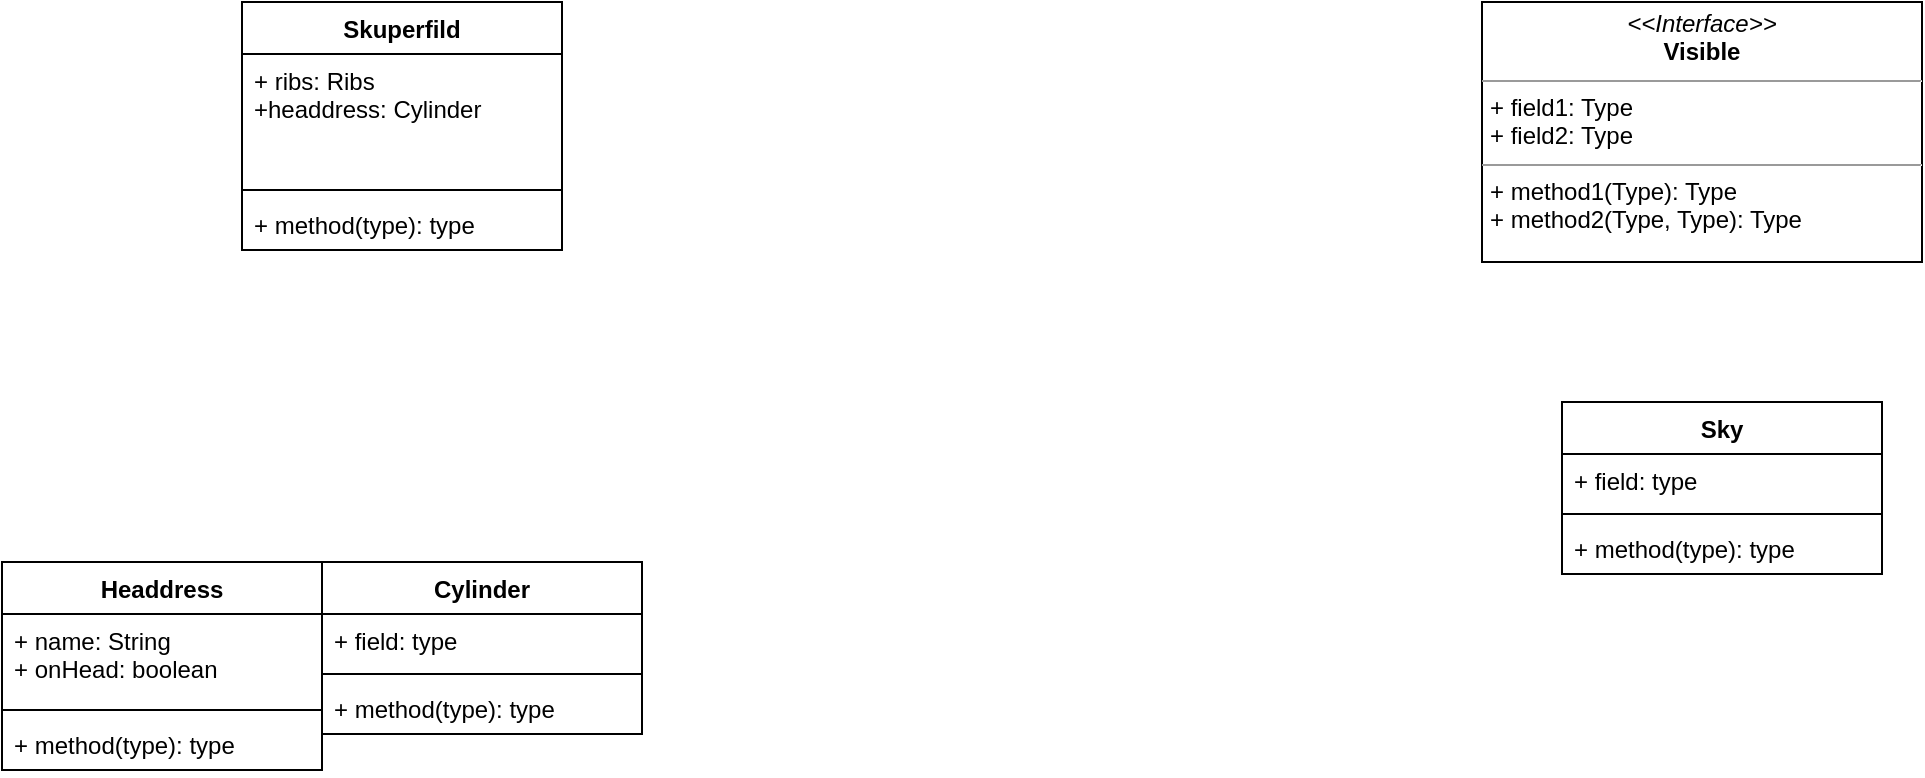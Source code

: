 <mxfile version="20.6.0" type="github">
  <diagram name="Page-1" id="e7e014a7-5840-1c2e-5031-d8a46d1fe8dd">
    <mxGraphModel dx="1422" dy="762" grid="1" gridSize="10" guides="1" tooltips="1" connect="1" arrows="1" fold="1" page="1" pageScale="1" pageWidth="1169" pageHeight="826" background="none" math="0" shadow="0">
      <root>
        <mxCell id="0" />
        <mxCell id="1" parent="0" />
        <mxCell id="ExaS_0lybbv_uDrcec1p-42" value="Skuperfild" style="swimlane;fontStyle=1;align=center;verticalAlign=top;childLayout=stackLayout;horizontal=1;startSize=26;horizontalStack=0;resizeParent=1;resizeParentMax=0;resizeLast=0;collapsible=1;marginBottom=0;" vertex="1" parent="1">
          <mxGeometry x="260" y="40" width="160" height="124" as="geometry" />
        </mxCell>
        <mxCell id="ExaS_0lybbv_uDrcec1p-43" value="+ ribs: Ribs&#xa;+headdress: Cylinder" style="text;strokeColor=none;fillColor=none;align=left;verticalAlign=top;spacingLeft=4;spacingRight=4;overflow=hidden;rotatable=0;points=[[0,0.5],[1,0.5]];portConstraint=eastwest;" vertex="1" parent="ExaS_0lybbv_uDrcec1p-42">
          <mxGeometry y="26" width="160" height="64" as="geometry" />
        </mxCell>
        <mxCell id="ExaS_0lybbv_uDrcec1p-44" value="" style="line;strokeWidth=1;fillColor=none;align=left;verticalAlign=middle;spacingTop=-1;spacingLeft=3;spacingRight=3;rotatable=0;labelPosition=right;points=[];portConstraint=eastwest;strokeColor=inherit;" vertex="1" parent="ExaS_0lybbv_uDrcec1p-42">
          <mxGeometry y="90" width="160" height="8" as="geometry" />
        </mxCell>
        <mxCell id="ExaS_0lybbv_uDrcec1p-45" value="+ method(type): type" style="text;strokeColor=none;fillColor=none;align=left;verticalAlign=top;spacingLeft=4;spacingRight=4;overflow=hidden;rotatable=0;points=[[0,0.5],[1,0.5]];portConstraint=eastwest;" vertex="1" parent="ExaS_0lybbv_uDrcec1p-42">
          <mxGeometry y="98" width="160" height="26" as="geometry" />
        </mxCell>
        <mxCell id="ExaS_0lybbv_uDrcec1p-46" value="&lt;p style=&quot;margin:0px;margin-top:4px;text-align:center;&quot;&gt;&lt;i&gt;&amp;lt;&amp;lt;Interface&amp;gt;&amp;gt;&lt;/i&gt;&lt;br&gt;&lt;b&gt;Visible&lt;/b&gt;&lt;/p&gt;&lt;hr size=&quot;1&quot;&gt;&lt;p style=&quot;margin:0px;margin-left:4px;&quot;&gt;+ field1: Type&lt;br&gt;+ field2: Type&lt;/p&gt;&lt;hr size=&quot;1&quot;&gt;&lt;p style=&quot;margin:0px;margin-left:4px;&quot;&gt;+ method1(Type): Type&lt;br&gt;+ method2(Type, Type): Type&lt;/p&gt;" style="verticalAlign=top;align=left;overflow=fill;fontSize=12;fontFamily=Helvetica;html=1;" vertex="1" parent="1">
          <mxGeometry x="880" y="40" width="220" height="130" as="geometry" />
        </mxCell>
        <mxCell id="ExaS_0lybbv_uDrcec1p-47" value="Headdress" style="swimlane;fontStyle=1;align=center;verticalAlign=top;childLayout=stackLayout;horizontal=1;startSize=26;horizontalStack=0;resizeParent=1;resizeParentMax=0;resizeLast=0;collapsible=1;marginBottom=0;" vertex="1" parent="1">
          <mxGeometry x="140" y="320" width="160" height="104" as="geometry" />
        </mxCell>
        <mxCell id="ExaS_0lybbv_uDrcec1p-48" value="+ name: String&#xa;+ onHead: boolean" style="text;strokeColor=none;fillColor=none;align=left;verticalAlign=top;spacingLeft=4;spacingRight=4;overflow=hidden;rotatable=0;points=[[0,0.5],[1,0.5]];portConstraint=eastwest;" vertex="1" parent="ExaS_0lybbv_uDrcec1p-47">
          <mxGeometry y="26" width="160" height="44" as="geometry" />
        </mxCell>
        <mxCell id="ExaS_0lybbv_uDrcec1p-49" value="" style="line;strokeWidth=1;fillColor=none;align=left;verticalAlign=middle;spacingTop=-1;spacingLeft=3;spacingRight=3;rotatable=0;labelPosition=right;points=[];portConstraint=eastwest;strokeColor=inherit;" vertex="1" parent="ExaS_0lybbv_uDrcec1p-47">
          <mxGeometry y="70" width="160" height="8" as="geometry" />
        </mxCell>
        <mxCell id="ExaS_0lybbv_uDrcec1p-50" value="+ method(type): type" style="text;strokeColor=none;fillColor=none;align=left;verticalAlign=top;spacingLeft=4;spacingRight=4;overflow=hidden;rotatable=0;points=[[0,0.5],[1,0.5]];portConstraint=eastwest;" vertex="1" parent="ExaS_0lybbv_uDrcec1p-47">
          <mxGeometry y="78" width="160" height="26" as="geometry" />
        </mxCell>
        <mxCell id="ExaS_0lybbv_uDrcec1p-51" value="Cylinder" style="swimlane;fontStyle=1;align=center;verticalAlign=top;childLayout=stackLayout;horizontal=1;startSize=26;horizontalStack=0;resizeParent=1;resizeParentMax=0;resizeLast=0;collapsible=1;marginBottom=0;" vertex="1" parent="1">
          <mxGeometry x="300" y="320" width="160" height="86" as="geometry" />
        </mxCell>
        <mxCell id="ExaS_0lybbv_uDrcec1p-52" value="+ field: type" style="text;strokeColor=none;fillColor=none;align=left;verticalAlign=top;spacingLeft=4;spacingRight=4;overflow=hidden;rotatable=0;points=[[0,0.5],[1,0.5]];portConstraint=eastwest;" vertex="1" parent="ExaS_0lybbv_uDrcec1p-51">
          <mxGeometry y="26" width="160" height="26" as="geometry" />
        </mxCell>
        <mxCell id="ExaS_0lybbv_uDrcec1p-53" value="" style="line;strokeWidth=1;fillColor=none;align=left;verticalAlign=middle;spacingTop=-1;spacingLeft=3;spacingRight=3;rotatable=0;labelPosition=right;points=[];portConstraint=eastwest;strokeColor=inherit;" vertex="1" parent="ExaS_0lybbv_uDrcec1p-51">
          <mxGeometry y="52" width="160" height="8" as="geometry" />
        </mxCell>
        <mxCell id="ExaS_0lybbv_uDrcec1p-54" value="+ method(type): type" style="text;strokeColor=none;fillColor=none;align=left;verticalAlign=top;spacingLeft=4;spacingRight=4;overflow=hidden;rotatable=0;points=[[0,0.5],[1,0.5]];portConstraint=eastwest;" vertex="1" parent="ExaS_0lybbv_uDrcec1p-51">
          <mxGeometry y="60" width="160" height="26" as="geometry" />
        </mxCell>
        <mxCell id="ExaS_0lybbv_uDrcec1p-61" value="Sky" style="swimlane;fontStyle=1;align=center;verticalAlign=top;childLayout=stackLayout;horizontal=1;startSize=26;horizontalStack=0;resizeParent=1;resizeParentMax=0;resizeLast=0;collapsible=1;marginBottom=0;" vertex="1" parent="1">
          <mxGeometry x="920" y="240" width="160" height="86" as="geometry" />
        </mxCell>
        <mxCell id="ExaS_0lybbv_uDrcec1p-62" value="+ field: type" style="text;strokeColor=none;fillColor=none;align=left;verticalAlign=top;spacingLeft=4;spacingRight=4;overflow=hidden;rotatable=0;points=[[0,0.5],[1,0.5]];portConstraint=eastwest;" vertex="1" parent="ExaS_0lybbv_uDrcec1p-61">
          <mxGeometry y="26" width="160" height="26" as="geometry" />
        </mxCell>
        <mxCell id="ExaS_0lybbv_uDrcec1p-63" value="" style="line;strokeWidth=1;fillColor=none;align=left;verticalAlign=middle;spacingTop=-1;spacingLeft=3;spacingRight=3;rotatable=0;labelPosition=right;points=[];portConstraint=eastwest;strokeColor=inherit;" vertex="1" parent="ExaS_0lybbv_uDrcec1p-61">
          <mxGeometry y="52" width="160" height="8" as="geometry" />
        </mxCell>
        <mxCell id="ExaS_0lybbv_uDrcec1p-64" value="+ method(type): type" style="text;strokeColor=none;fillColor=none;align=left;verticalAlign=top;spacingLeft=4;spacingRight=4;overflow=hidden;rotatable=0;points=[[0,0.5],[1,0.5]];portConstraint=eastwest;" vertex="1" parent="ExaS_0lybbv_uDrcec1p-61">
          <mxGeometry y="60" width="160" height="26" as="geometry" />
        </mxCell>
      </root>
    </mxGraphModel>
  </diagram>
</mxfile>

